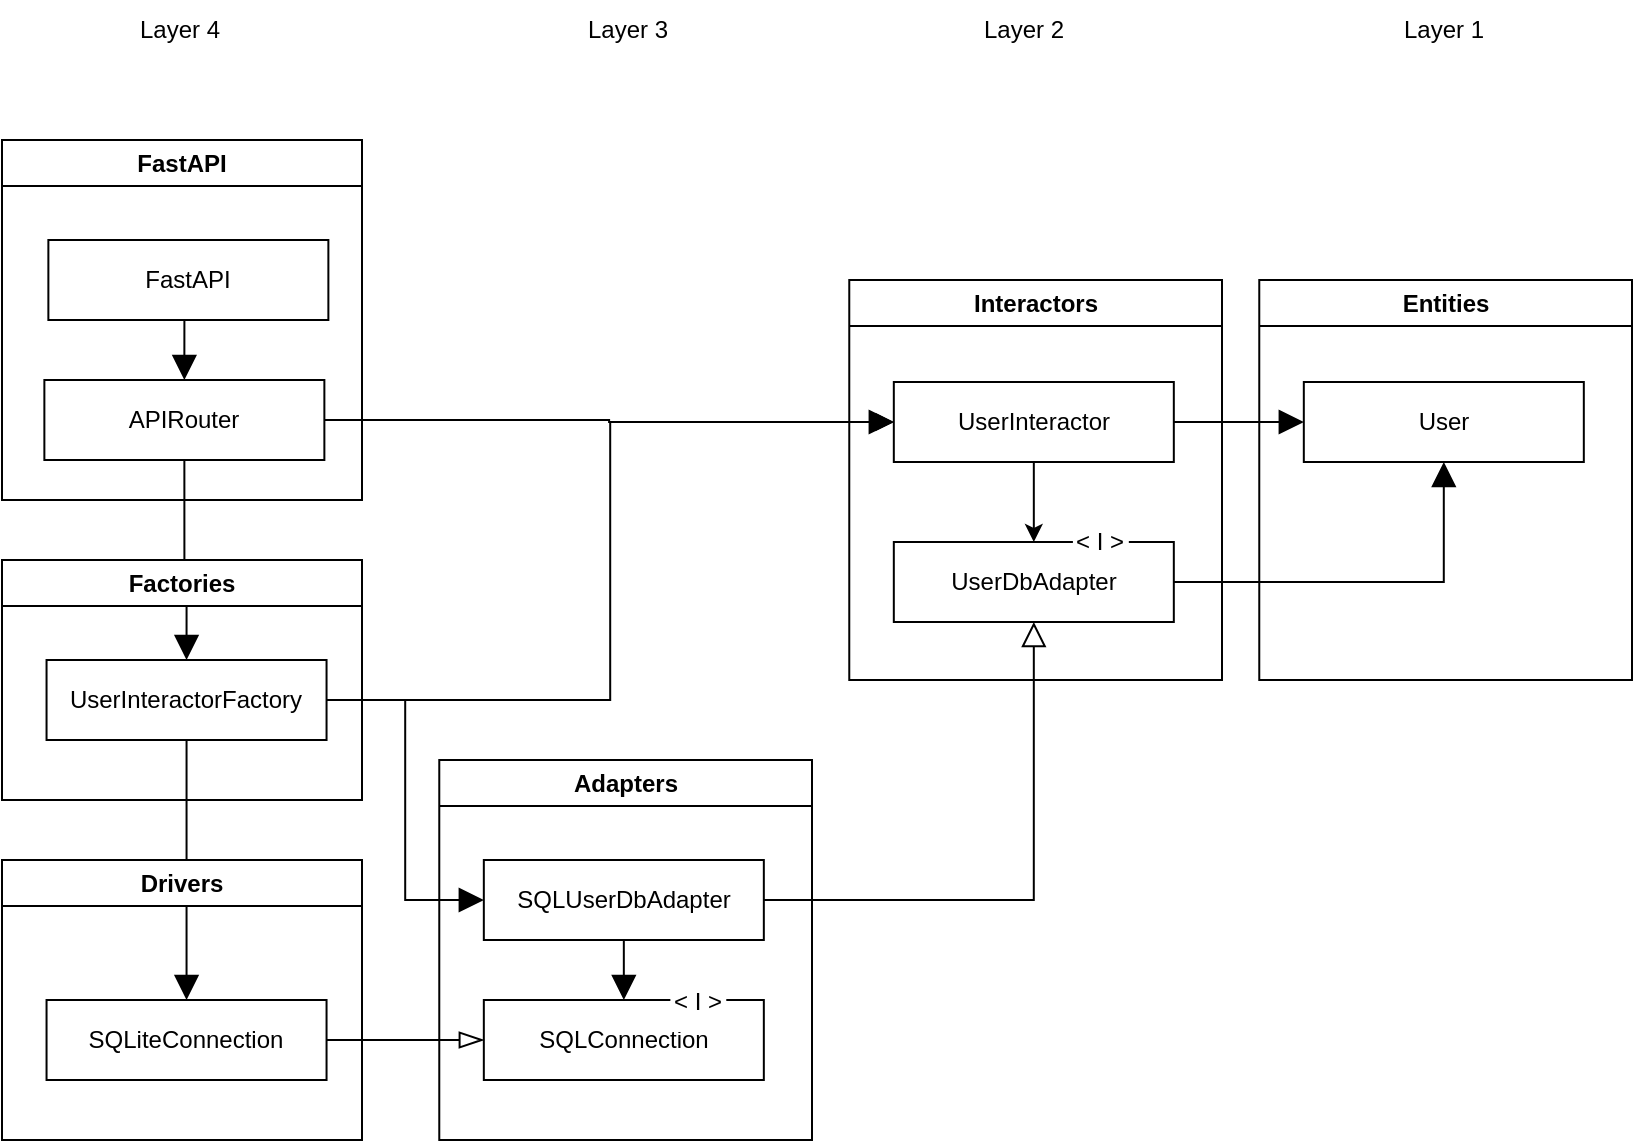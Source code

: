 <mxfile version="21.3.7" type="device">
  <diagram name="Page-1" id="tcJVGVx2p1g0ZBquWqOU">
    <mxGraphModel dx="1050" dy="541" grid="1" gridSize="10" guides="1" tooltips="1" connect="1" arrows="1" fold="1" page="1" pageScale="1" pageWidth="850" pageHeight="1100" math="0" shadow="0">
      <root>
        <mxCell id="0" />
        <mxCell id="1" parent="0" />
        <mxCell id="5QlbUnTOaLkHQUN5KpXD-36" value="FastAPI" style="swimlane;whiteSpace=wrap;html=1;startSize=23;" vertex="1" parent="1">
          <mxGeometry x="20" y="180" width="180" height="180" as="geometry" />
        </mxCell>
        <mxCell id="5QlbUnTOaLkHQUN5KpXD-38" value="FastAPI" style="rounded=0;whiteSpace=wrap;html=1;" vertex="1" parent="5QlbUnTOaLkHQUN5KpXD-36">
          <mxGeometry x="23.183" y="50" width="140" height="40" as="geometry" />
        </mxCell>
        <mxCell id="5QlbUnTOaLkHQUN5KpXD-12" value="APIRouter" style="rounded=0;whiteSpace=wrap;html=1;" vertex="1" parent="5QlbUnTOaLkHQUN5KpXD-36">
          <mxGeometry x="21.183" y="120" width="140" height="40" as="geometry" />
        </mxCell>
        <mxCell id="5QlbUnTOaLkHQUN5KpXD-37" style="edgeStyle=orthogonalEdgeStyle;rounded=0;orthogonalLoop=1;jettySize=auto;html=1;exitX=0.5;exitY=1;exitDx=0;exitDy=0;entryX=0.5;entryY=0;entryDx=0;entryDy=0;endSize=10;endArrow=block;endFill=1;" edge="1" parent="5QlbUnTOaLkHQUN5KpXD-36" source="5QlbUnTOaLkHQUN5KpXD-38" target="5QlbUnTOaLkHQUN5KpXD-12">
          <mxGeometry relative="1" as="geometry">
            <mxPoint x="94.273" y="30" as="targetPoint" />
          </mxGeometry>
        </mxCell>
        <mxCell id="5QlbUnTOaLkHQUN5KpXD-3" value="Entities" style="swimlane;whiteSpace=wrap;html=1;" vertex="1" parent="1">
          <mxGeometry x="648.636" y="250" width="186.364" height="200" as="geometry" />
        </mxCell>
        <mxCell id="5QlbUnTOaLkHQUN5KpXD-7" value="User" style="rounded=0;whiteSpace=wrap;html=1;" vertex="1" parent="5QlbUnTOaLkHQUN5KpXD-3">
          <mxGeometry x="22.273" y="51" width="140" height="40" as="geometry" />
        </mxCell>
        <mxCell id="5QlbUnTOaLkHQUN5KpXD-4" value="Interactors" style="swimlane;whiteSpace=wrap;html=1;" vertex="1" parent="1">
          <mxGeometry x="443.636" y="250" width="186.364" height="200" as="geometry" />
        </mxCell>
        <mxCell id="5QlbUnTOaLkHQUN5KpXD-27" style="edgeStyle=orthogonalEdgeStyle;rounded=0;orthogonalLoop=1;jettySize=auto;html=1;exitX=0.5;exitY=1;exitDx=0;exitDy=0;entryX=0.5;entryY=0;entryDx=0;entryDy=0;" edge="1" parent="5QlbUnTOaLkHQUN5KpXD-4" source="5QlbUnTOaLkHQUN5KpXD-8" target="5QlbUnTOaLkHQUN5KpXD-9">
          <mxGeometry relative="1" as="geometry" />
        </mxCell>
        <mxCell id="5QlbUnTOaLkHQUN5KpXD-8" value="UserInteractor" style="rounded=0;whiteSpace=wrap;html=1;" vertex="1" parent="5QlbUnTOaLkHQUN5KpXD-4">
          <mxGeometry x="22.273" y="51" width="140" height="40" as="geometry" />
        </mxCell>
        <mxCell id="5QlbUnTOaLkHQUN5KpXD-9" value="UserDbAdapter" style="rounded=0;whiteSpace=wrap;html=1;" vertex="1" parent="5QlbUnTOaLkHQUN5KpXD-4">
          <mxGeometry x="22.273" y="131" width="140" height="40" as="geometry" />
        </mxCell>
        <mxCell id="5QlbUnTOaLkHQUN5KpXD-21" value="&amp;lt; I &amp;gt;" style="text;html=1;strokeColor=none;fillColor=default;align=center;verticalAlign=middle;whiteSpace=wrap;rounded=0;" vertex="1" parent="5QlbUnTOaLkHQUN5KpXD-4">
          <mxGeometry x="111.818" y="116" width="27.955" height="30" as="geometry" />
        </mxCell>
        <mxCell id="5QlbUnTOaLkHQUN5KpXD-5" value="Adapters" style="swimlane;whiteSpace=wrap;html=1;" vertex="1" parent="1">
          <mxGeometry x="238.64" y="490" width="186.36" height="190" as="geometry" />
        </mxCell>
        <mxCell id="5QlbUnTOaLkHQUN5KpXD-19" style="edgeStyle=orthogonalEdgeStyle;rounded=0;orthogonalLoop=1;jettySize=auto;html=1;exitX=0.5;exitY=1;exitDx=0;exitDy=0;entryX=0.5;entryY=0;entryDx=0;entryDy=0;endSize=10;endArrow=block;endFill=1;" edge="1" parent="5QlbUnTOaLkHQUN5KpXD-5" source="5QlbUnTOaLkHQUN5KpXD-10" target="5QlbUnTOaLkHQUN5KpXD-11">
          <mxGeometry relative="1" as="geometry" />
        </mxCell>
        <mxCell id="5QlbUnTOaLkHQUN5KpXD-10" value="SQLUserDbAdapter" style="rounded=0;whiteSpace=wrap;html=1;" vertex="1" parent="5QlbUnTOaLkHQUN5KpXD-5">
          <mxGeometry x="22.273" y="50" width="140" height="40" as="geometry" />
        </mxCell>
        <mxCell id="5QlbUnTOaLkHQUN5KpXD-11" value="SQLConnection" style="rounded=0;whiteSpace=wrap;html=1;" vertex="1" parent="5QlbUnTOaLkHQUN5KpXD-5">
          <mxGeometry x="22.273" y="120" width="140" height="40" as="geometry" />
        </mxCell>
        <mxCell id="5QlbUnTOaLkHQUN5KpXD-26" value="&amp;lt; I &amp;gt;" style="text;html=1;strokeColor=none;fillColor=default;align=center;verticalAlign=middle;whiteSpace=wrap;rounded=0;" vertex="1" parent="5QlbUnTOaLkHQUN5KpXD-5">
          <mxGeometry x="115.545" y="106" width="27.955" height="30" as="geometry" />
        </mxCell>
        <mxCell id="5QlbUnTOaLkHQUN5KpXD-14" style="edgeStyle=orthogonalEdgeStyle;rounded=0;orthogonalLoop=1;jettySize=auto;html=1;exitX=1;exitY=0.5;exitDx=0;exitDy=0;entryX=0;entryY=0.5;entryDx=0;entryDy=0;endSize=10;endArrow=block;endFill=1;" edge="1" parent="1" source="5QlbUnTOaLkHQUN5KpXD-12" target="5QlbUnTOaLkHQUN5KpXD-8">
          <mxGeometry relative="1" as="geometry" />
        </mxCell>
        <mxCell id="5QlbUnTOaLkHQUN5KpXD-15" style="edgeStyle=orthogonalEdgeStyle;rounded=0;orthogonalLoop=1;jettySize=auto;html=1;exitX=1;exitY=0.5;exitDx=0;exitDy=0;entryX=0;entryY=0.5;entryDx=0;entryDy=0;endSize=10;endArrow=block;endFill=1;" edge="1" parent="1" source="5QlbUnTOaLkHQUN5KpXD-8" target="5QlbUnTOaLkHQUN5KpXD-7">
          <mxGeometry relative="1" as="geometry" />
        </mxCell>
        <mxCell id="5QlbUnTOaLkHQUN5KpXD-16" style="edgeStyle=orthogonalEdgeStyle;rounded=0;orthogonalLoop=1;jettySize=auto;html=1;exitX=1;exitY=0.5;exitDx=0;exitDy=0;entryX=0.5;entryY=1;entryDx=0;entryDy=0;endSize=10;endArrow=block;endFill=1;" edge="1" parent="1" source="5QlbUnTOaLkHQUN5KpXD-9" target="5QlbUnTOaLkHQUN5KpXD-7">
          <mxGeometry relative="1" as="geometry" />
        </mxCell>
        <mxCell id="5QlbUnTOaLkHQUN5KpXD-17" style="edgeStyle=orthogonalEdgeStyle;rounded=0;orthogonalLoop=1;jettySize=auto;html=1;exitX=1;exitY=0.5;exitDx=0;exitDy=0;entryX=0.5;entryY=1;entryDx=0;entryDy=0;endArrow=block;endFill=0;endSize=10;" edge="1" parent="1" source="5QlbUnTOaLkHQUN5KpXD-10" target="5QlbUnTOaLkHQUN5KpXD-9">
          <mxGeometry relative="1" as="geometry" />
        </mxCell>
        <mxCell id="5QlbUnTOaLkHQUN5KpXD-18" style="edgeStyle=orthogonalEdgeStyle;rounded=0;orthogonalLoop=1;jettySize=auto;html=1;exitX=1;exitY=0.5;exitDx=0;exitDy=0;entryX=0;entryY=0.5;entryDx=0;entryDy=0;endArrow=blockThin;endFill=0;endSize=10;" edge="1" parent="1" source="5QlbUnTOaLkHQUN5KpXD-13" target="5QlbUnTOaLkHQUN5KpXD-11">
          <mxGeometry relative="1" as="geometry" />
        </mxCell>
        <mxCell id="5QlbUnTOaLkHQUN5KpXD-32" style="edgeStyle=orthogonalEdgeStyle;rounded=0;orthogonalLoop=1;jettySize=auto;html=1;exitX=0.5;exitY=1;exitDx=0;exitDy=0;entryX=0.5;entryY=0;entryDx=0;entryDy=0;endSize=10;endArrow=block;endFill=1;" edge="1" parent="1" source="5QlbUnTOaLkHQUN5KpXD-30" target="5QlbUnTOaLkHQUN5KpXD-13">
          <mxGeometry relative="1" as="geometry" />
        </mxCell>
        <mxCell id="5QlbUnTOaLkHQUN5KpXD-33" style="edgeStyle=orthogonalEdgeStyle;rounded=0;orthogonalLoop=1;jettySize=auto;html=1;exitX=1;exitY=0.5;exitDx=0;exitDy=0;entryX=0;entryY=0.5;entryDx=0;entryDy=0;endSize=10;endArrow=block;endFill=1;" edge="1" parent="1" source="5QlbUnTOaLkHQUN5KpXD-30" target="5QlbUnTOaLkHQUN5KpXD-10">
          <mxGeometry relative="1" as="geometry" />
        </mxCell>
        <mxCell id="5QlbUnTOaLkHQUN5KpXD-34" style="edgeStyle=orthogonalEdgeStyle;rounded=0;orthogonalLoop=1;jettySize=auto;html=1;exitX=1;exitY=0.5;exitDx=0;exitDy=0;entryX=0;entryY=0.5;entryDx=0;entryDy=0;" edge="1" parent="1" source="5QlbUnTOaLkHQUN5KpXD-30" target="5QlbUnTOaLkHQUN5KpXD-8">
          <mxGeometry relative="1" as="geometry" />
        </mxCell>
        <mxCell id="5QlbUnTOaLkHQUN5KpXD-20" value="Drivers" style="swimlane;whiteSpace=wrap;html=1;" vertex="1" parent="1">
          <mxGeometry x="20" y="540" width="180" height="140" as="geometry" />
        </mxCell>
        <mxCell id="5QlbUnTOaLkHQUN5KpXD-13" value="SQLiteConnection" style="rounded=0;whiteSpace=wrap;html=1;" vertex="1" parent="5QlbUnTOaLkHQUN5KpXD-20">
          <mxGeometry x="22.273" y="70" width="140" height="40" as="geometry" />
        </mxCell>
        <mxCell id="5QlbUnTOaLkHQUN5KpXD-44" value="Layer 3" style="text;html=1;strokeColor=none;fillColor=none;align=center;verticalAlign=middle;whiteSpace=wrap;rounded=0;" vertex="1" parent="1">
          <mxGeometry x="302.64" y="110" width="60" height="30" as="geometry" />
        </mxCell>
        <mxCell id="5QlbUnTOaLkHQUN5KpXD-45" value="Layer 4" style="text;html=1;strokeColor=none;fillColor=none;align=center;verticalAlign=middle;whiteSpace=wrap;rounded=0;" vertex="1" parent="1">
          <mxGeometry x="79" y="110" width="60" height="30" as="geometry" />
        </mxCell>
        <mxCell id="5QlbUnTOaLkHQUN5KpXD-47" value="Layer 2" style="text;html=1;strokeColor=none;fillColor=none;align=center;verticalAlign=middle;whiteSpace=wrap;rounded=0;" vertex="1" parent="1">
          <mxGeometry x="500.82" y="110" width="60" height="30" as="geometry" />
        </mxCell>
        <mxCell id="5QlbUnTOaLkHQUN5KpXD-48" value="Layer 1" style="text;html=1;strokeColor=none;fillColor=none;align=center;verticalAlign=middle;whiteSpace=wrap;rounded=0;" vertex="1" parent="1">
          <mxGeometry x="710.82" y="110" width="60" height="30" as="geometry" />
        </mxCell>
        <mxCell id="5QlbUnTOaLkHQUN5KpXD-31" style="edgeStyle=orthogonalEdgeStyle;rounded=0;orthogonalLoop=1;jettySize=auto;html=1;exitX=0.5;exitY=1;exitDx=0;exitDy=0;entryX=0.5;entryY=0;entryDx=0;entryDy=0;endSize=10;endArrow=block;endFill=1;" edge="1" parent="1" source="5QlbUnTOaLkHQUN5KpXD-12" target="5QlbUnTOaLkHQUN5KpXD-30">
          <mxGeometry relative="1" as="geometry" />
        </mxCell>
        <mxCell id="5QlbUnTOaLkHQUN5KpXD-50" value="Factories" style="swimlane;whiteSpace=wrap;html=1;startSize=23;" vertex="1" parent="1">
          <mxGeometry x="20" y="390" width="180" height="120" as="geometry" />
        </mxCell>
        <mxCell id="5QlbUnTOaLkHQUN5KpXD-30" value="UserInteractorFactory" style="rounded=0;whiteSpace=wrap;html=1;" vertex="1" parent="5QlbUnTOaLkHQUN5KpXD-50">
          <mxGeometry x="22.273" y="50" width="140" height="40" as="geometry" />
        </mxCell>
      </root>
    </mxGraphModel>
  </diagram>
</mxfile>
